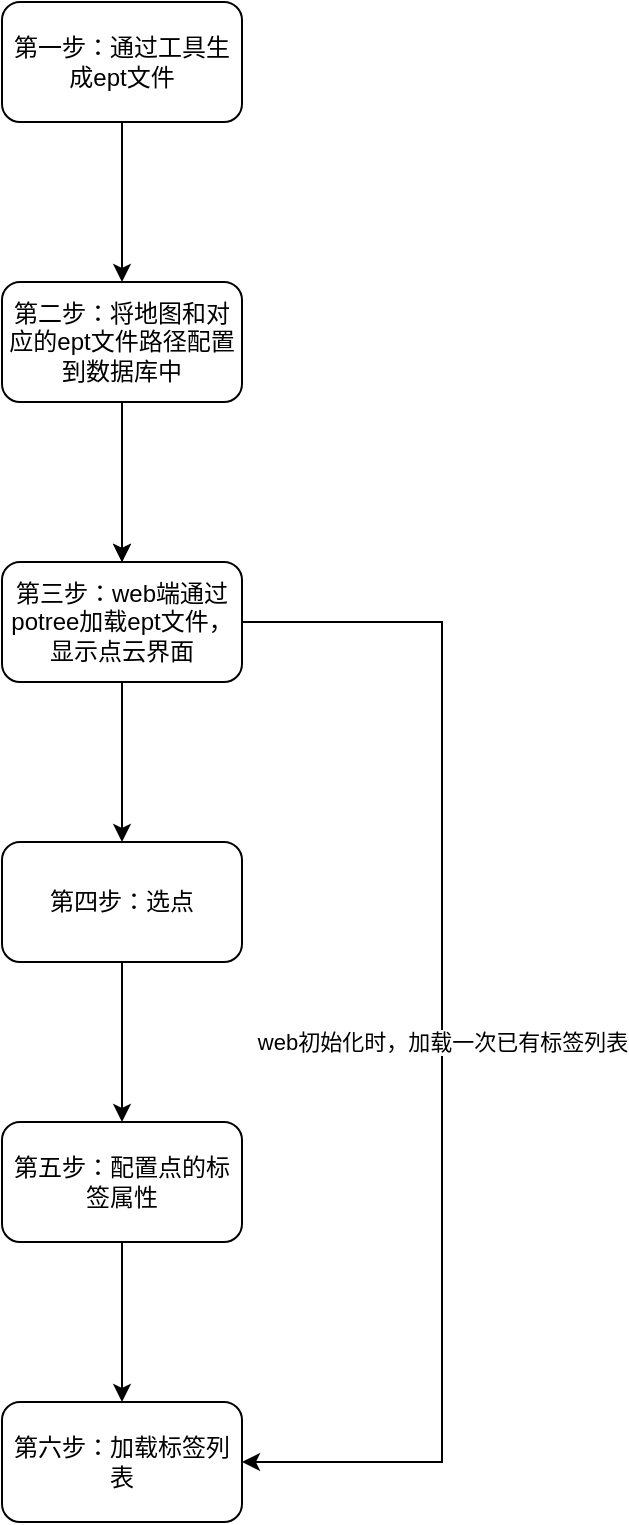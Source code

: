 <mxfile version="21.2.9" type="github">
  <diagram name="第 1 页" id="KCsGPZrE0ysaE5nDXICY">
    <mxGraphModel dx="1434" dy="771" grid="1" gridSize="10" guides="1" tooltips="1" connect="1" arrows="1" fold="1" page="1" pageScale="1" pageWidth="827" pageHeight="1169" math="0" shadow="0">
      <root>
        <mxCell id="0" />
        <mxCell id="1" parent="0" />
        <mxCell id="3LxgkGNjxUcp--r8CzHm-3" value="" style="edgeStyle=orthogonalEdgeStyle;rounded=0;orthogonalLoop=1;jettySize=auto;html=1;" parent="1" source="3LxgkGNjxUcp--r8CzHm-1" target="3LxgkGNjxUcp--r8CzHm-2" edge="1">
          <mxGeometry relative="1" as="geometry" />
        </mxCell>
        <mxCell id="3LxgkGNjxUcp--r8CzHm-1" value="第一步：通过工具生成ept文件" style="rounded=1;whiteSpace=wrap;html=1;" parent="1" vertex="1">
          <mxGeometry x="310" y="150" width="120" height="60" as="geometry" />
        </mxCell>
        <mxCell id="3LxgkGNjxUcp--r8CzHm-5" value="" style="edgeStyle=orthogonalEdgeStyle;rounded=0;orthogonalLoop=1;jettySize=auto;html=1;" parent="1" source="3LxgkGNjxUcp--r8CzHm-2" target="3LxgkGNjxUcp--r8CzHm-4" edge="1">
          <mxGeometry relative="1" as="geometry" />
        </mxCell>
        <mxCell id="U29xZ2vQ6zGHfJtYrRsx-7" value="" style="edgeStyle=orthogonalEdgeStyle;rounded=0;orthogonalLoop=1;jettySize=auto;html=1;" edge="1" parent="1" source="3LxgkGNjxUcp--r8CzHm-2" target="3LxgkGNjxUcp--r8CzHm-4">
          <mxGeometry relative="1" as="geometry" />
        </mxCell>
        <mxCell id="3LxgkGNjxUcp--r8CzHm-2" value="第二步：将地图和对应的ept文件路径配置到数据库中" style="whiteSpace=wrap;html=1;rounded=1;" parent="1" vertex="1">
          <mxGeometry x="310" y="290" width="120" height="60" as="geometry" />
        </mxCell>
        <mxCell id="U29xZ2vQ6zGHfJtYrRsx-2" value="" style="edgeStyle=orthogonalEdgeStyle;rounded=0;orthogonalLoop=1;jettySize=auto;html=1;" edge="1" parent="1" source="3LxgkGNjxUcp--r8CzHm-4" target="U29xZ2vQ6zGHfJtYrRsx-1">
          <mxGeometry relative="1" as="geometry" />
        </mxCell>
        <mxCell id="U29xZ2vQ6zGHfJtYrRsx-8" value="web初始化时，加载一次已有标签列表" style="edgeStyle=orthogonalEdgeStyle;rounded=0;orthogonalLoop=1;jettySize=auto;html=1;exitX=1;exitY=0.5;exitDx=0;exitDy=0;entryX=1;entryY=0.5;entryDx=0;entryDy=0;" edge="1" parent="1" source="3LxgkGNjxUcp--r8CzHm-4" target="U29xZ2vQ6zGHfJtYrRsx-5">
          <mxGeometry relative="1" as="geometry">
            <Array as="points">
              <mxPoint x="530" y="460" />
              <mxPoint x="530" y="880" />
            </Array>
          </mxGeometry>
        </mxCell>
        <mxCell id="3LxgkGNjxUcp--r8CzHm-4" value="第三步：web端通过potree加载ept文件，显示点云界面" style="whiteSpace=wrap;html=1;rounded=1;" parent="1" vertex="1">
          <mxGeometry x="310" y="430" width="120" height="60" as="geometry" />
        </mxCell>
        <mxCell id="U29xZ2vQ6zGHfJtYrRsx-4" value="" style="edgeStyle=orthogonalEdgeStyle;rounded=0;orthogonalLoop=1;jettySize=auto;html=1;" edge="1" parent="1" source="U29xZ2vQ6zGHfJtYrRsx-1" target="U29xZ2vQ6zGHfJtYrRsx-3">
          <mxGeometry relative="1" as="geometry" />
        </mxCell>
        <mxCell id="U29xZ2vQ6zGHfJtYrRsx-1" value="第四步：选点" style="whiteSpace=wrap;html=1;rounded=1;" vertex="1" parent="1">
          <mxGeometry x="310" y="570" width="120" height="60" as="geometry" />
        </mxCell>
        <mxCell id="U29xZ2vQ6zGHfJtYrRsx-6" value="" style="edgeStyle=orthogonalEdgeStyle;rounded=0;orthogonalLoop=1;jettySize=auto;html=1;" edge="1" parent="1" source="U29xZ2vQ6zGHfJtYrRsx-3" target="U29xZ2vQ6zGHfJtYrRsx-5">
          <mxGeometry relative="1" as="geometry" />
        </mxCell>
        <mxCell id="U29xZ2vQ6zGHfJtYrRsx-3" value="第五步：配置点的标签属性" style="whiteSpace=wrap;html=1;rounded=1;" vertex="1" parent="1">
          <mxGeometry x="310" y="710" width="120" height="60" as="geometry" />
        </mxCell>
        <mxCell id="U29xZ2vQ6zGHfJtYrRsx-5" value="第六步：加载标签列表" style="whiteSpace=wrap;html=1;rounded=1;" vertex="1" parent="1">
          <mxGeometry x="310" y="850" width="120" height="60" as="geometry" />
        </mxCell>
      </root>
    </mxGraphModel>
  </diagram>
</mxfile>
